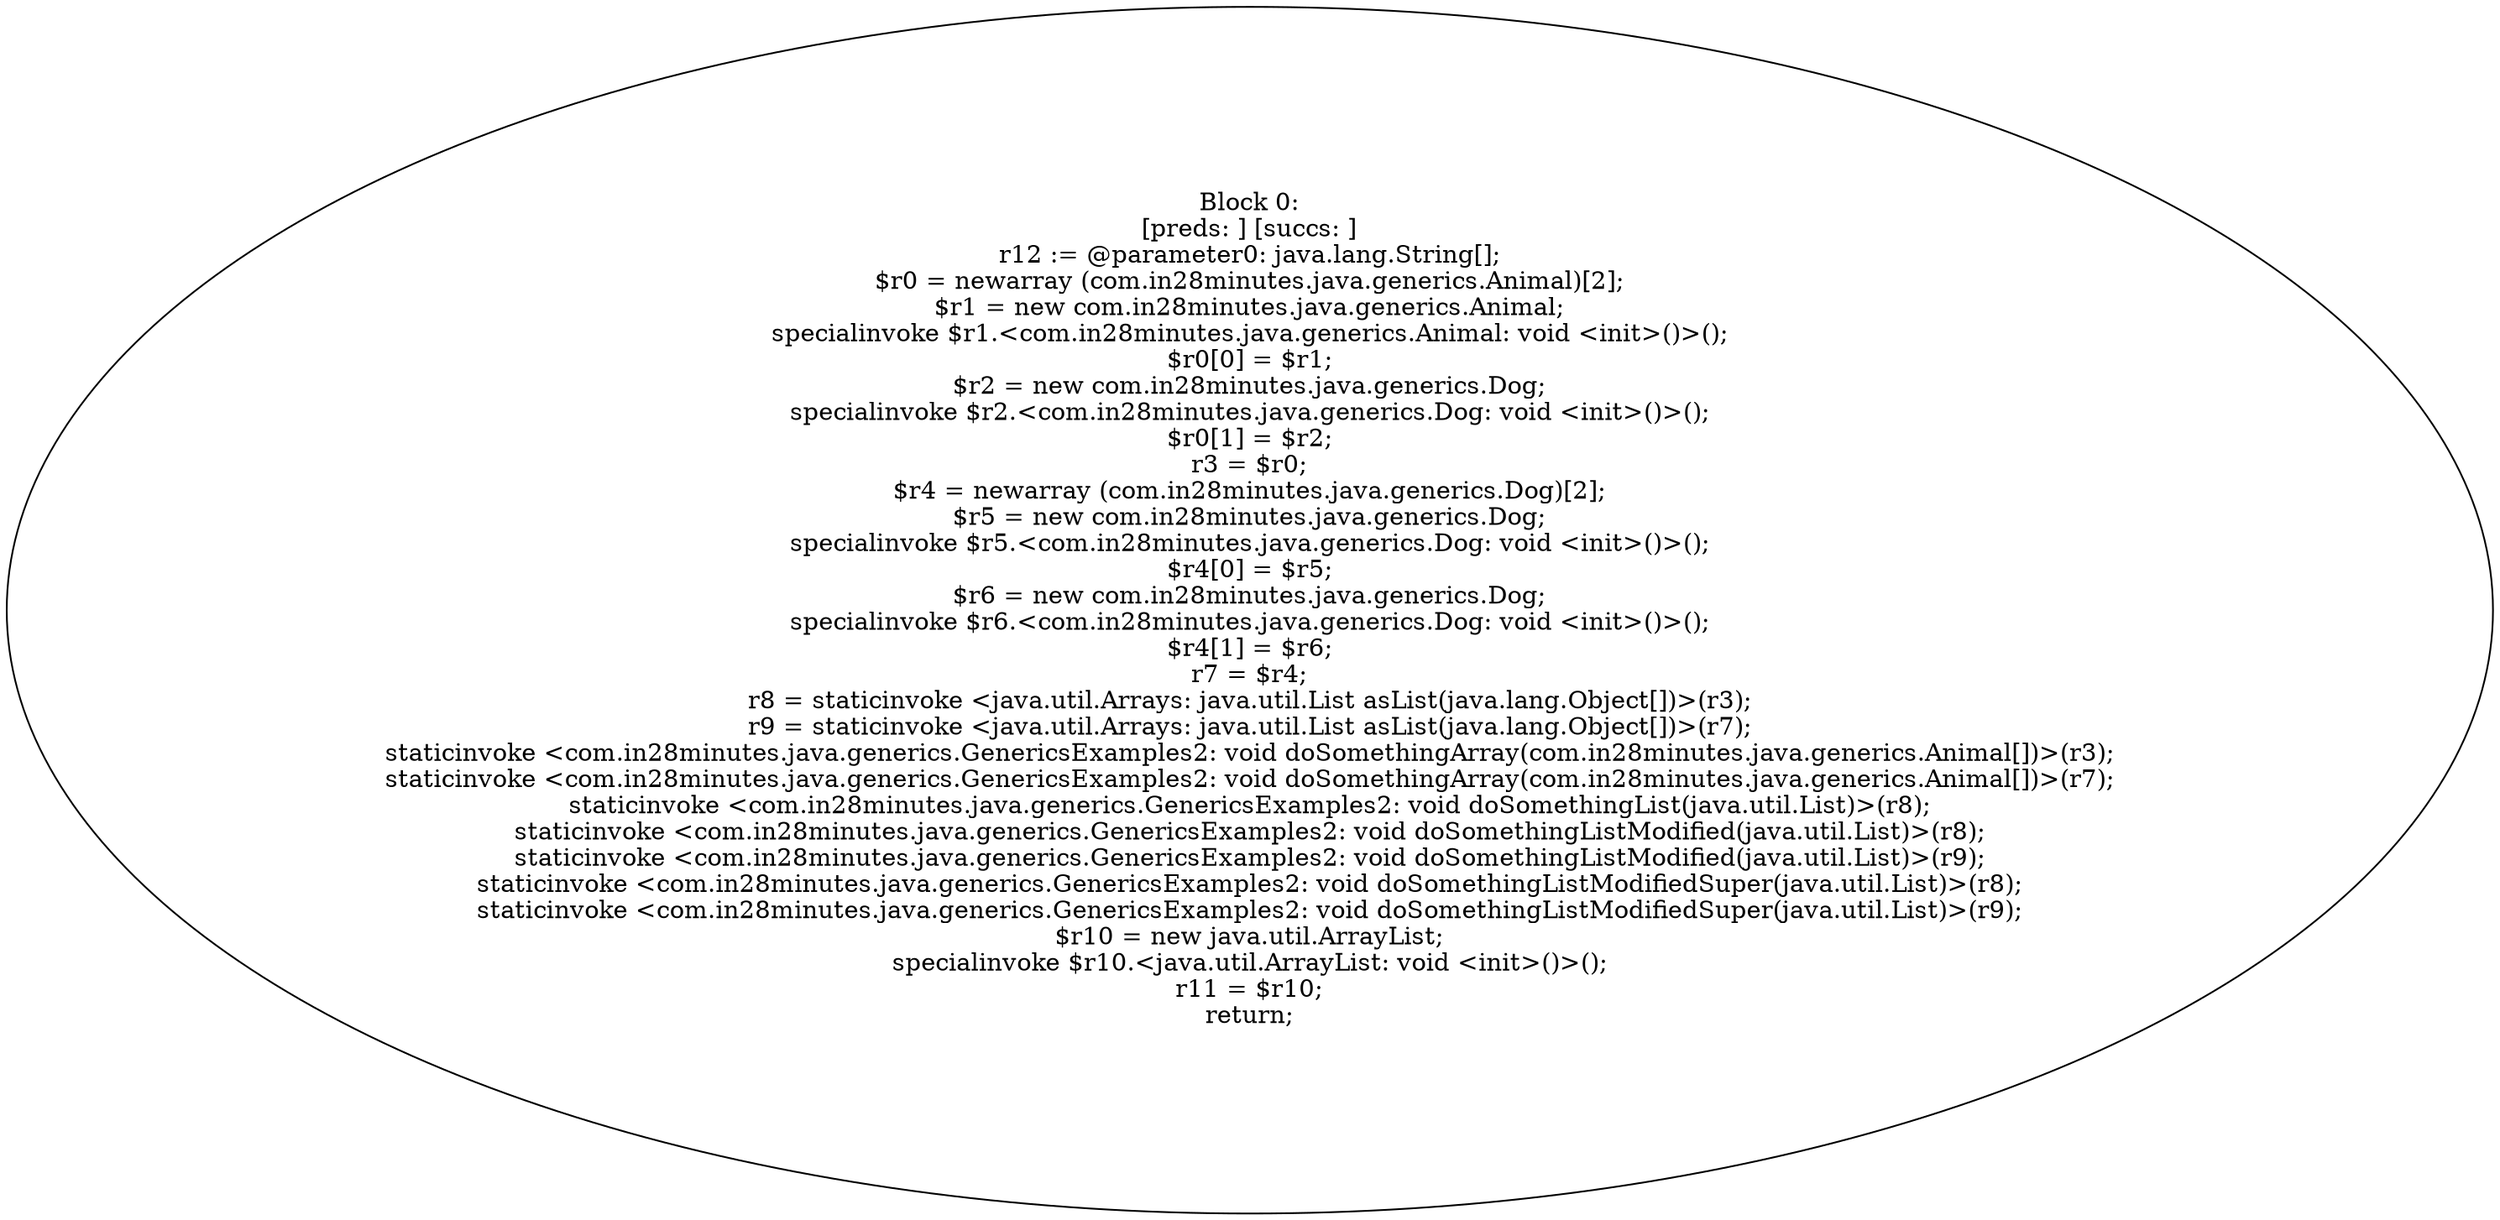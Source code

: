 digraph "unitGraph" {
    "Block 0:
[preds: ] [succs: ]
r12 := @parameter0: java.lang.String[];
$r0 = newarray (com.in28minutes.java.generics.Animal)[2];
$r1 = new com.in28minutes.java.generics.Animal;
specialinvoke $r1.<com.in28minutes.java.generics.Animal: void <init>()>();
$r0[0] = $r1;
$r2 = new com.in28minutes.java.generics.Dog;
specialinvoke $r2.<com.in28minutes.java.generics.Dog: void <init>()>();
$r0[1] = $r2;
r3 = $r0;
$r4 = newarray (com.in28minutes.java.generics.Dog)[2];
$r5 = new com.in28minutes.java.generics.Dog;
specialinvoke $r5.<com.in28minutes.java.generics.Dog: void <init>()>();
$r4[0] = $r5;
$r6 = new com.in28minutes.java.generics.Dog;
specialinvoke $r6.<com.in28minutes.java.generics.Dog: void <init>()>();
$r4[1] = $r6;
r7 = $r4;
r8 = staticinvoke <java.util.Arrays: java.util.List asList(java.lang.Object[])>(r3);
r9 = staticinvoke <java.util.Arrays: java.util.List asList(java.lang.Object[])>(r7);
staticinvoke <com.in28minutes.java.generics.GenericsExamples2: void doSomethingArray(com.in28minutes.java.generics.Animal[])>(r3);
staticinvoke <com.in28minutes.java.generics.GenericsExamples2: void doSomethingArray(com.in28minutes.java.generics.Animal[])>(r7);
staticinvoke <com.in28minutes.java.generics.GenericsExamples2: void doSomethingList(java.util.List)>(r8);
staticinvoke <com.in28minutes.java.generics.GenericsExamples2: void doSomethingListModified(java.util.List)>(r8);
staticinvoke <com.in28minutes.java.generics.GenericsExamples2: void doSomethingListModified(java.util.List)>(r9);
staticinvoke <com.in28minutes.java.generics.GenericsExamples2: void doSomethingListModifiedSuper(java.util.List)>(r8);
staticinvoke <com.in28minutes.java.generics.GenericsExamples2: void doSomethingListModifiedSuper(java.util.List)>(r9);
$r10 = new java.util.ArrayList;
specialinvoke $r10.<java.util.ArrayList: void <init>()>();
r11 = $r10;
return;
"
}
